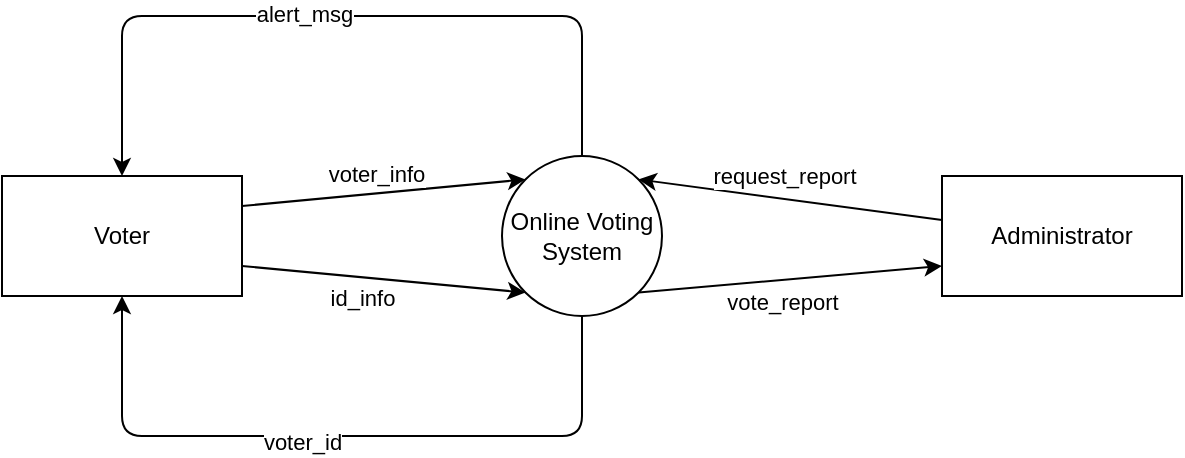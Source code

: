 <mxfile>
    <diagram id="VXt2RLerZ6TcnsVcz3gV" name="Page-1">
        <mxGraphModel dx="1465" dy="1489" grid="1" gridSize="10" guides="1" tooltips="1" connect="1" arrows="1" fold="1" page="1" pageScale="1" pageWidth="850" pageHeight="1100" math="0" shadow="0">
            <root>
                <mxCell id="0"/>
                <mxCell id="1" parent="0"/>
                <mxCell id="28" style="edgeStyle=none;html=1;exitX=1;exitY=0.25;exitDx=0;exitDy=0;entryX=0;entryY=0;entryDx=0;entryDy=0;" edge="1" parent="1" source="2" target="3">
                    <mxGeometry relative="1" as="geometry"/>
                </mxCell>
                <mxCell id="29" value="voter_info" style="edgeLabel;html=1;align=center;verticalAlign=middle;resizable=0;points=[];" vertex="1" connectable="0" parent="28">
                    <mxGeometry x="0.361" y="-3" relative="1" as="geometry">
                        <mxPoint x="-30" y="-10" as="offset"/>
                    </mxGeometry>
                </mxCell>
                <mxCell id="30" style="edgeStyle=none;html=1;entryX=0;entryY=1;entryDx=0;entryDy=0;exitX=1;exitY=0.75;exitDx=0;exitDy=0;" edge="1" parent="1" source="2" target="3">
                    <mxGeometry relative="1" as="geometry"/>
                </mxCell>
                <mxCell id="31" value="id_info" style="edgeLabel;html=1;align=center;verticalAlign=middle;resizable=0;points=[];" vertex="1" connectable="0" parent="30">
                    <mxGeometry x="0.128" relative="1" as="geometry">
                        <mxPoint x="-20" y="8" as="offset"/>
                    </mxGeometry>
                </mxCell>
                <mxCell id="2" value="&lt;span style=&quot;font-weight: normal;&quot;&gt;Voter&lt;/span&gt;" style="whiteSpace=wrap;html=1;fontStyle=1" parent="1" vertex="1">
                    <mxGeometry x="-180" y="-230" width="120" height="60" as="geometry"/>
                </mxCell>
                <mxCell id="34" style="edgeStyle=none;html=1;entryX=0.5;entryY=1;entryDx=0;entryDy=0;" edge="1" parent="1" source="3" target="2">
                    <mxGeometry relative="1" as="geometry">
                        <Array as="points">
                            <mxPoint x="110" y="-100"/>
                            <mxPoint x="-120" y="-100"/>
                        </Array>
                    </mxGeometry>
                </mxCell>
                <mxCell id="35" value="voter_id" style="edgeLabel;html=1;align=center;verticalAlign=middle;resizable=0;points=[];" vertex="1" connectable="0" parent="34">
                    <mxGeometry x="0.111" y="3" relative="1" as="geometry">
                        <mxPoint as="offset"/>
                    </mxGeometry>
                </mxCell>
                <mxCell id="36" style="edgeStyle=none;html=1;entryX=0.5;entryY=0;entryDx=0;entryDy=0;" edge="1" parent="1" source="3" target="2">
                    <mxGeometry relative="1" as="geometry">
                        <Array as="points">
                            <mxPoint x="110" y="-310"/>
                            <mxPoint x="-120" y="-310"/>
                        </Array>
                    </mxGeometry>
                </mxCell>
                <mxCell id="37" value="alert_msg" style="edgeLabel;html=1;align=center;verticalAlign=middle;resizable=0;points=[];" vertex="1" connectable="0" parent="36">
                    <mxGeometry x="-0.11" y="-1" relative="1" as="geometry">
                        <mxPoint x="-40" as="offset"/>
                    </mxGeometry>
                </mxCell>
                <mxCell id="40" style="edgeStyle=none;html=1;exitX=1;exitY=1;exitDx=0;exitDy=0;entryX=0;entryY=0.75;entryDx=0;entryDy=0;" edge="1" parent="1" source="3" target="8">
                    <mxGeometry relative="1" as="geometry"/>
                </mxCell>
                <mxCell id="41" value="vote_report" style="edgeLabel;html=1;align=center;verticalAlign=middle;resizable=0;points=[];" vertex="1" connectable="0" parent="40">
                    <mxGeometry x="-0.265" y="-2" relative="1" as="geometry">
                        <mxPoint x="16" y="7" as="offset"/>
                    </mxGeometry>
                </mxCell>
                <mxCell id="3" value="Online Voting System" style="ellipse;whiteSpace=wrap;html=1;" parent="1" vertex="1">
                    <mxGeometry x="70" y="-240" width="80" height="80" as="geometry"/>
                </mxCell>
                <mxCell id="38" style="edgeStyle=none;html=1;entryX=1;entryY=0;entryDx=0;entryDy=0;" edge="1" parent="1" source="8" target="3">
                    <mxGeometry relative="1" as="geometry"/>
                </mxCell>
                <mxCell id="39" value="request_report" style="edgeLabel;html=1;align=center;verticalAlign=middle;resizable=0;points=[];" vertex="1" connectable="0" parent="38">
                    <mxGeometry x="0.198" y="-1" relative="1" as="geometry">
                        <mxPoint x="11" y="-9" as="offset"/>
                    </mxGeometry>
                </mxCell>
                <mxCell id="8" value="Administrator" style="whiteSpace=wrap;html=1;" parent="1" vertex="1">
                    <mxGeometry x="290" y="-230" width="120" height="60" as="geometry"/>
                </mxCell>
            </root>
        </mxGraphModel>
    </diagram>
</mxfile>